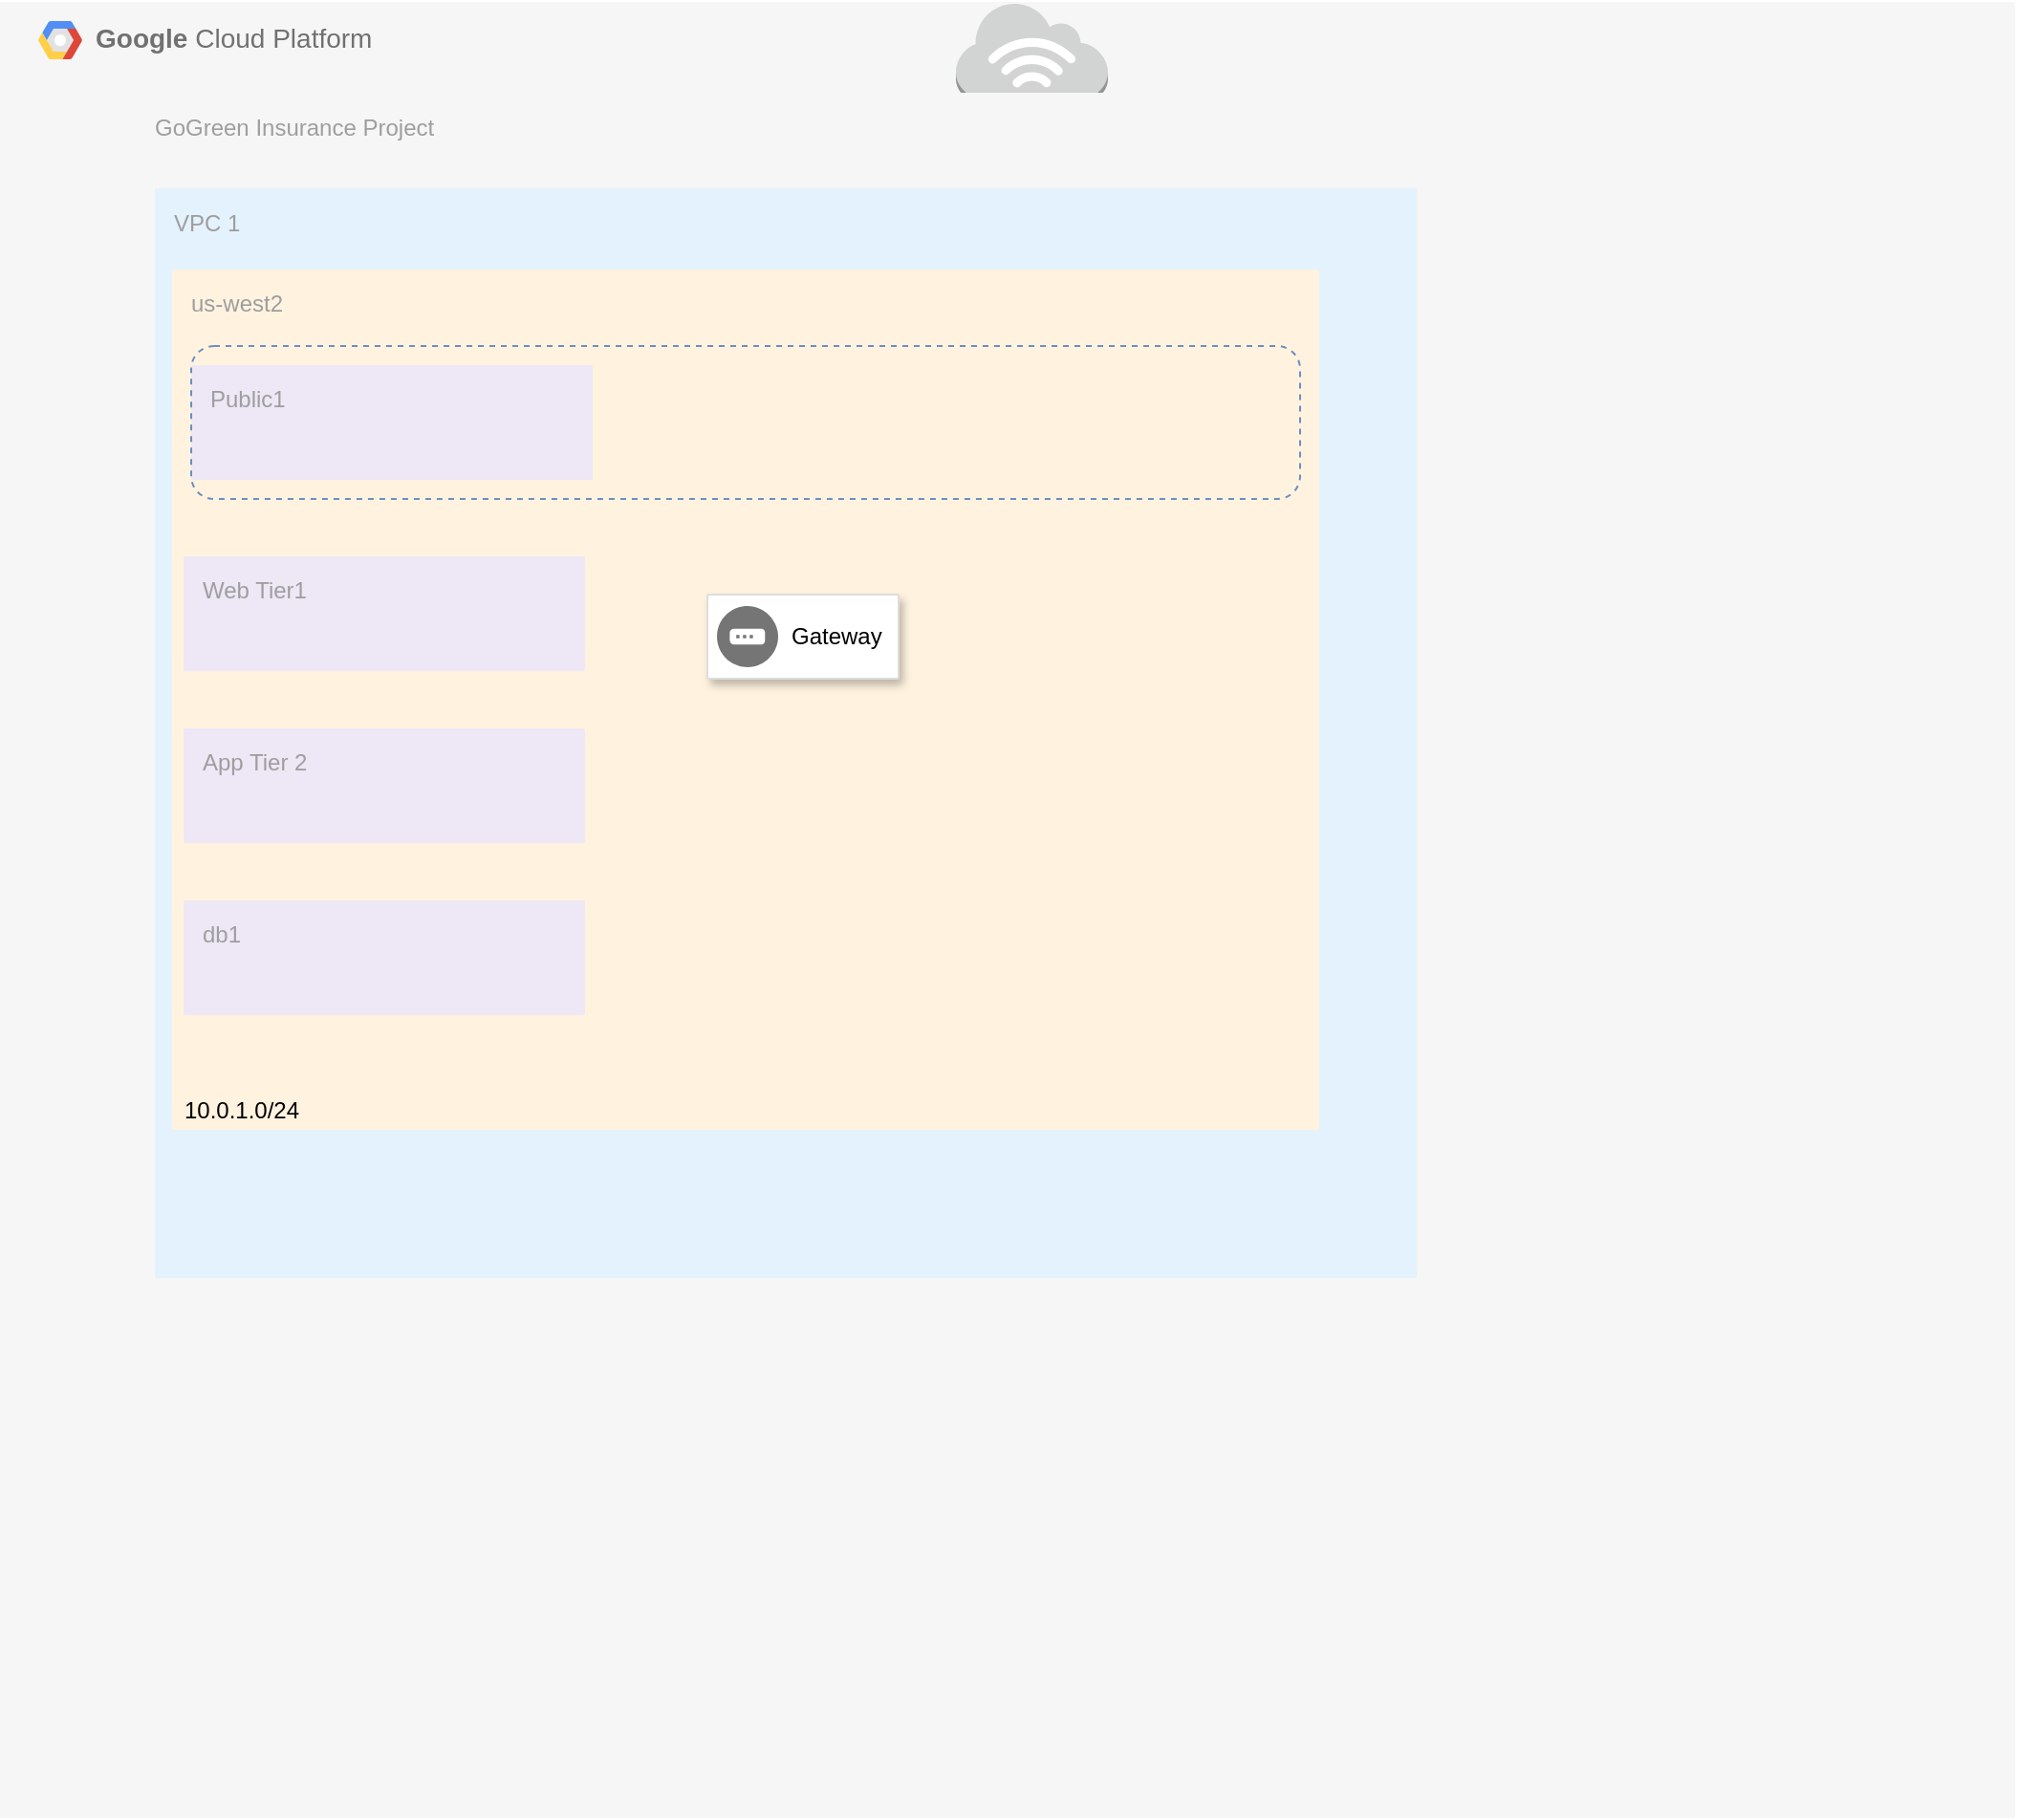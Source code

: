 <mxfile version="13.6.6" type="github">
  <diagram id="pUrVJ168pp0uyW1kPtmd" name="Page-1">
    <mxGraphModel dx="1038" dy="1754" grid="1" gridSize="10" guides="1" tooltips="1" connect="1" arrows="1" fold="1" page="1" pageScale="1" pageWidth="827" pageHeight="1169" math="0" shadow="0">
      <root>
        <mxCell id="0" />
        <mxCell id="1" parent="0" />
        <mxCell id="1PYp7gNXTd4Oav-cAPqa-1" value="&lt;b&gt;Google &lt;/b&gt;Cloud Platform" style="fillColor=#F6F6F6;strokeColor=none;shadow=0;gradientColor=none;fontSize=14;align=left;spacing=10;fontColor=#717171;9E9E9E;verticalAlign=top;spacingTop=-4;fontStyle=0;spacingLeft=40;html=1;" parent="1" vertex="1">
          <mxGeometry x="100" y="-1160" width="1054.003" height="950" as="geometry" />
        </mxCell>
        <mxCell id="1PYp7gNXTd4Oav-cAPqa-2" value="" style="shape=mxgraph.gcp2.google_cloud_platform;fillColor=#F6F6F6;strokeColor=none;shadow=0;gradientColor=none;" parent="1PYp7gNXTd4Oav-cAPqa-1" vertex="1">
          <mxGeometry width="23" height="20" relative="1" as="geometry">
            <mxPoint x="20" y="10" as="offset" />
          </mxGeometry>
        </mxCell>
        <mxCell id="1PYp7gNXTd4Oav-cAPqa-10" value="" style="outlineConnect=0;dashed=0;verticalLabelPosition=bottom;verticalAlign=top;align=center;html=1;shape=mxgraph.aws3.internet_3;fillColor=#D2D3D3;gradientColor=none;rounded=0;strokeColor=#000000;" parent="1PYp7gNXTd4Oav-cAPqa-1" vertex="1">
          <mxGeometry x="500" width="79.5" height="54" as="geometry" />
        </mxCell>
        <mxCell id="1PYp7gNXTd4Oav-cAPqa-3" value="GoGreen Insurance Project" style="points=[[0,0,0],[0.25,0,0],[0.5,0,0],[0.75,0,0],[1,0,0],[1,0.25,0],[1,0.5,0],[1,0.75,0],[1,1,0],[0.75,1,0],[0.5,1,0],[0.25,1,0],[0,1,0],[0,0.75,0],[0,0.5,0],[0,0.25,0]];rounded=1;absoluteArcSize=1;arcSize=2;html=1;strokeColor=none;gradientColor=none;shadow=0;dashed=0;fontSize=12;fontColor=#9E9E9E;align=left;verticalAlign=top;spacing=10;spacingTop=-4;fillColor=#F6F6F6;" parent="1PYp7gNXTd4Oav-cAPqa-1" vertex="1">
          <mxGeometry x="71.003" y="47.5" width="684.783" height="855" as="geometry" />
        </mxCell>
        <mxCell id="1PYp7gNXTd4Oav-cAPqa-4" value="VPC 1" style="points=[[0,0,0],[0.25,0,0],[0.5,0,0],[0.75,0,0],[1,0,0],[1,0.25,0],[1,0.5,0],[1,0.75,0],[1,1,0],[0.75,1,0],[0.5,1,0],[0.25,1,0],[0,1,0],[0,0.75,0],[0,0.5,0],[0,0.25,0]];rounded=1;absoluteArcSize=1;arcSize=2;html=1;strokeColor=none;gradientColor=none;shadow=0;dashed=0;fontSize=12;fontColor=#9E9E9E;align=left;verticalAlign=top;spacing=10;spacingTop=-4;fillColor=#E3F2FD;" parent="1PYp7gNXTd4Oav-cAPqa-3" vertex="1">
          <mxGeometry width="660" height="570" relative="1" as="geometry">
            <mxPoint x="10" y="50" as="offset" />
          </mxGeometry>
        </mxCell>
        <mxCell id="1PYp7gNXTd4Oav-cAPqa-5" value="us-west2" style="points=[[0,0,0],[0.25,0,0],[0.5,0,0],[0.75,0,0],[1,0,0],[1,0.25,0],[1,0.5,0],[1,0.75,0],[1,1,0],[0.75,1,0],[0.5,1,0],[0.25,1,0],[0,1,0],[0,0.75,0],[0,0.5,0],[0,0.25,0]];rounded=1;absoluteArcSize=1;arcSize=2;html=1;strokeColor=none;gradientColor=none;shadow=0;dashed=0;fontSize=12;fontColor=#9E9E9E;align=left;verticalAlign=top;spacing=10;spacingTop=-4;fillColor=#FFF3E0;" parent="1PYp7gNXTd4Oav-cAPqa-4" vertex="1">
          <mxGeometry width="600" height="449.997" relative="1" as="geometry">
            <mxPoint x="9" y="42.5" as="offset" />
          </mxGeometry>
        </mxCell>
        <mxCell id="1PYp7gNXTd4Oav-cAPqa-6" value="Public1" style="points=[[0,0,0],[0.25,0,0],[0.5,0,0],[0.75,0,0],[1,0,0],[1,0.25,0],[1,0.5,0],[1,0.75,0],[1,1,0],[0.75,1,0],[0.5,1,0],[0.25,1,0],[0,1,0],[0,0.75,0],[0,0.5,0],[0,0.25,0]];rounded=1;absoluteArcSize=1;arcSize=2;html=1;strokeColor=none;gradientColor=none;shadow=0;dashed=0;fontSize=12;fontColor=#9E9E9E;align=left;verticalAlign=top;spacing=10;spacingTop=-4;fillColor=#EDE7F6;" parent="1PYp7gNXTd4Oav-cAPqa-5" vertex="1">
          <mxGeometry width="210" height="60" relative="1" as="geometry">
            <mxPoint x="10" y="50" as="offset" />
          </mxGeometry>
        </mxCell>
        <mxCell id="1PYp7gNXTd4Oav-cAPqa-7" value="App Tier 2" style="points=[[0,0,0],[0.25,0,0],[0.5,0,0],[0.75,0,0],[1,0,0],[1,0.25,0],[1,0.5,0],[1,0.75,0],[1,1,0],[0.75,1,0],[0.5,1,0],[0.25,1,0],[0,1,0],[0,0.75,0],[0,0.5,0],[0,0.25,0]];rounded=1;absoluteArcSize=1;arcSize=2;html=1;strokeColor=none;gradientColor=none;shadow=0;dashed=0;fontSize=12;fontColor=#9E9E9E;align=left;verticalAlign=top;spacing=10;spacingTop=-4;fillColor=#EDE7F6;" parent="1PYp7gNXTd4Oav-cAPqa-5" vertex="1">
          <mxGeometry width="210" height="60" relative="1" as="geometry">
            <mxPoint x="6" y="240" as="offset" />
          </mxGeometry>
        </mxCell>
        <mxCell id="1PYp7gNXTd4Oav-cAPqa-8" value="db1" style="points=[[0,0,0],[0.25,0,0],[0.5,0,0],[0.75,0,0],[1,0,0],[1,0.25,0],[1,0.5,0],[1,0.75,0],[1,1,0],[0.75,1,0],[0.5,1,0],[0.25,1,0],[0,1,0],[0,0.75,0],[0,0.5,0],[0,0.25,0]];rounded=1;absoluteArcSize=1;arcSize=2;html=1;strokeColor=none;gradientColor=none;shadow=0;dashed=0;fontSize=12;fontColor=#9E9E9E;align=left;verticalAlign=top;spacing=10;spacingTop=-4;fillColor=#EDE7F6;" parent="1PYp7gNXTd4Oav-cAPqa-5" vertex="1">
          <mxGeometry width="210" height="60" relative="1" as="geometry">
            <mxPoint x="6" y="330" as="offset" />
          </mxGeometry>
        </mxCell>
        <mxCell id="1PYp7gNXTd4Oav-cAPqa-9" value="Web Tier1" style="points=[[0,0,0],[0.25,0,0],[0.5,0,0],[0.75,0,0],[1,0,0],[1,0.25,0],[1,0.5,0],[1,0.75,0],[1,1,0],[0.75,1,0],[0.5,1,0],[0.25,1,0],[0,1,0],[0,0.75,0],[0,0.5,0],[0,0.25,0]];rounded=1;absoluteArcSize=1;arcSize=2;html=1;strokeColor=none;gradientColor=none;shadow=0;dashed=0;fontSize=12;fontColor=#9E9E9E;align=left;verticalAlign=top;spacing=10;spacingTop=-4;fillColor=#EDE7F6;" parent="1PYp7gNXTd4Oav-cAPqa-5" vertex="1">
          <mxGeometry width="210" height="60" relative="1" as="geometry">
            <mxPoint x="6" y="150" as="offset" />
          </mxGeometry>
        </mxCell>
        <mxCell id="1PYp7gNXTd4Oav-cAPqa-21" value="10.0.1.0/24" style="text;html=1;align=center;verticalAlign=middle;resizable=0;points=[];autosize=1;" parent="1PYp7gNXTd4Oav-cAPqa-5" vertex="1">
          <mxGeometry x="-4.003" y="429.997" width="80" height="20" as="geometry" />
        </mxCell>
        <mxCell id="FNP5lIWIeFxu89cZLrP1-9" value="" style="rounded=1;whiteSpace=wrap;html=1;dashed=1;strokeColor=#6c8ebf;fillColor=none;" vertex="1" parent="1PYp7gNXTd4Oav-cAPqa-5">
          <mxGeometry x="10" y="40" width="580" height="80" as="geometry" />
        </mxCell>
        <mxCell id="1PYp7gNXTd4Oav-cAPqa-26" value="" style="strokeColor=#dddddd;shadow=1;strokeWidth=1;rounded=1;absoluteArcSize=1;arcSize=2;" parent="1" vertex="1">
          <mxGeometry x="470" y="-850" width="100" height="44" as="geometry" />
        </mxCell>
        <mxCell id="1PYp7gNXTd4Oav-cAPqa-27" value="Gateway" style="dashed=0;connectable=0;html=1;fillColor=#757575;strokeColor=none;shape=mxgraph.gcp2.gateway;part=1;labelPosition=right;verticalLabelPosition=middle;align=left;verticalAlign=middle;spacingLeft=5;fontSize=12;" parent="1PYp7gNXTd4Oav-cAPqa-26" vertex="1">
          <mxGeometry y="0.5" width="32" height="32" relative="1" as="geometry">
            <mxPoint x="5" y="-16" as="offset" />
          </mxGeometry>
        </mxCell>
      </root>
    </mxGraphModel>
  </diagram>
</mxfile>
